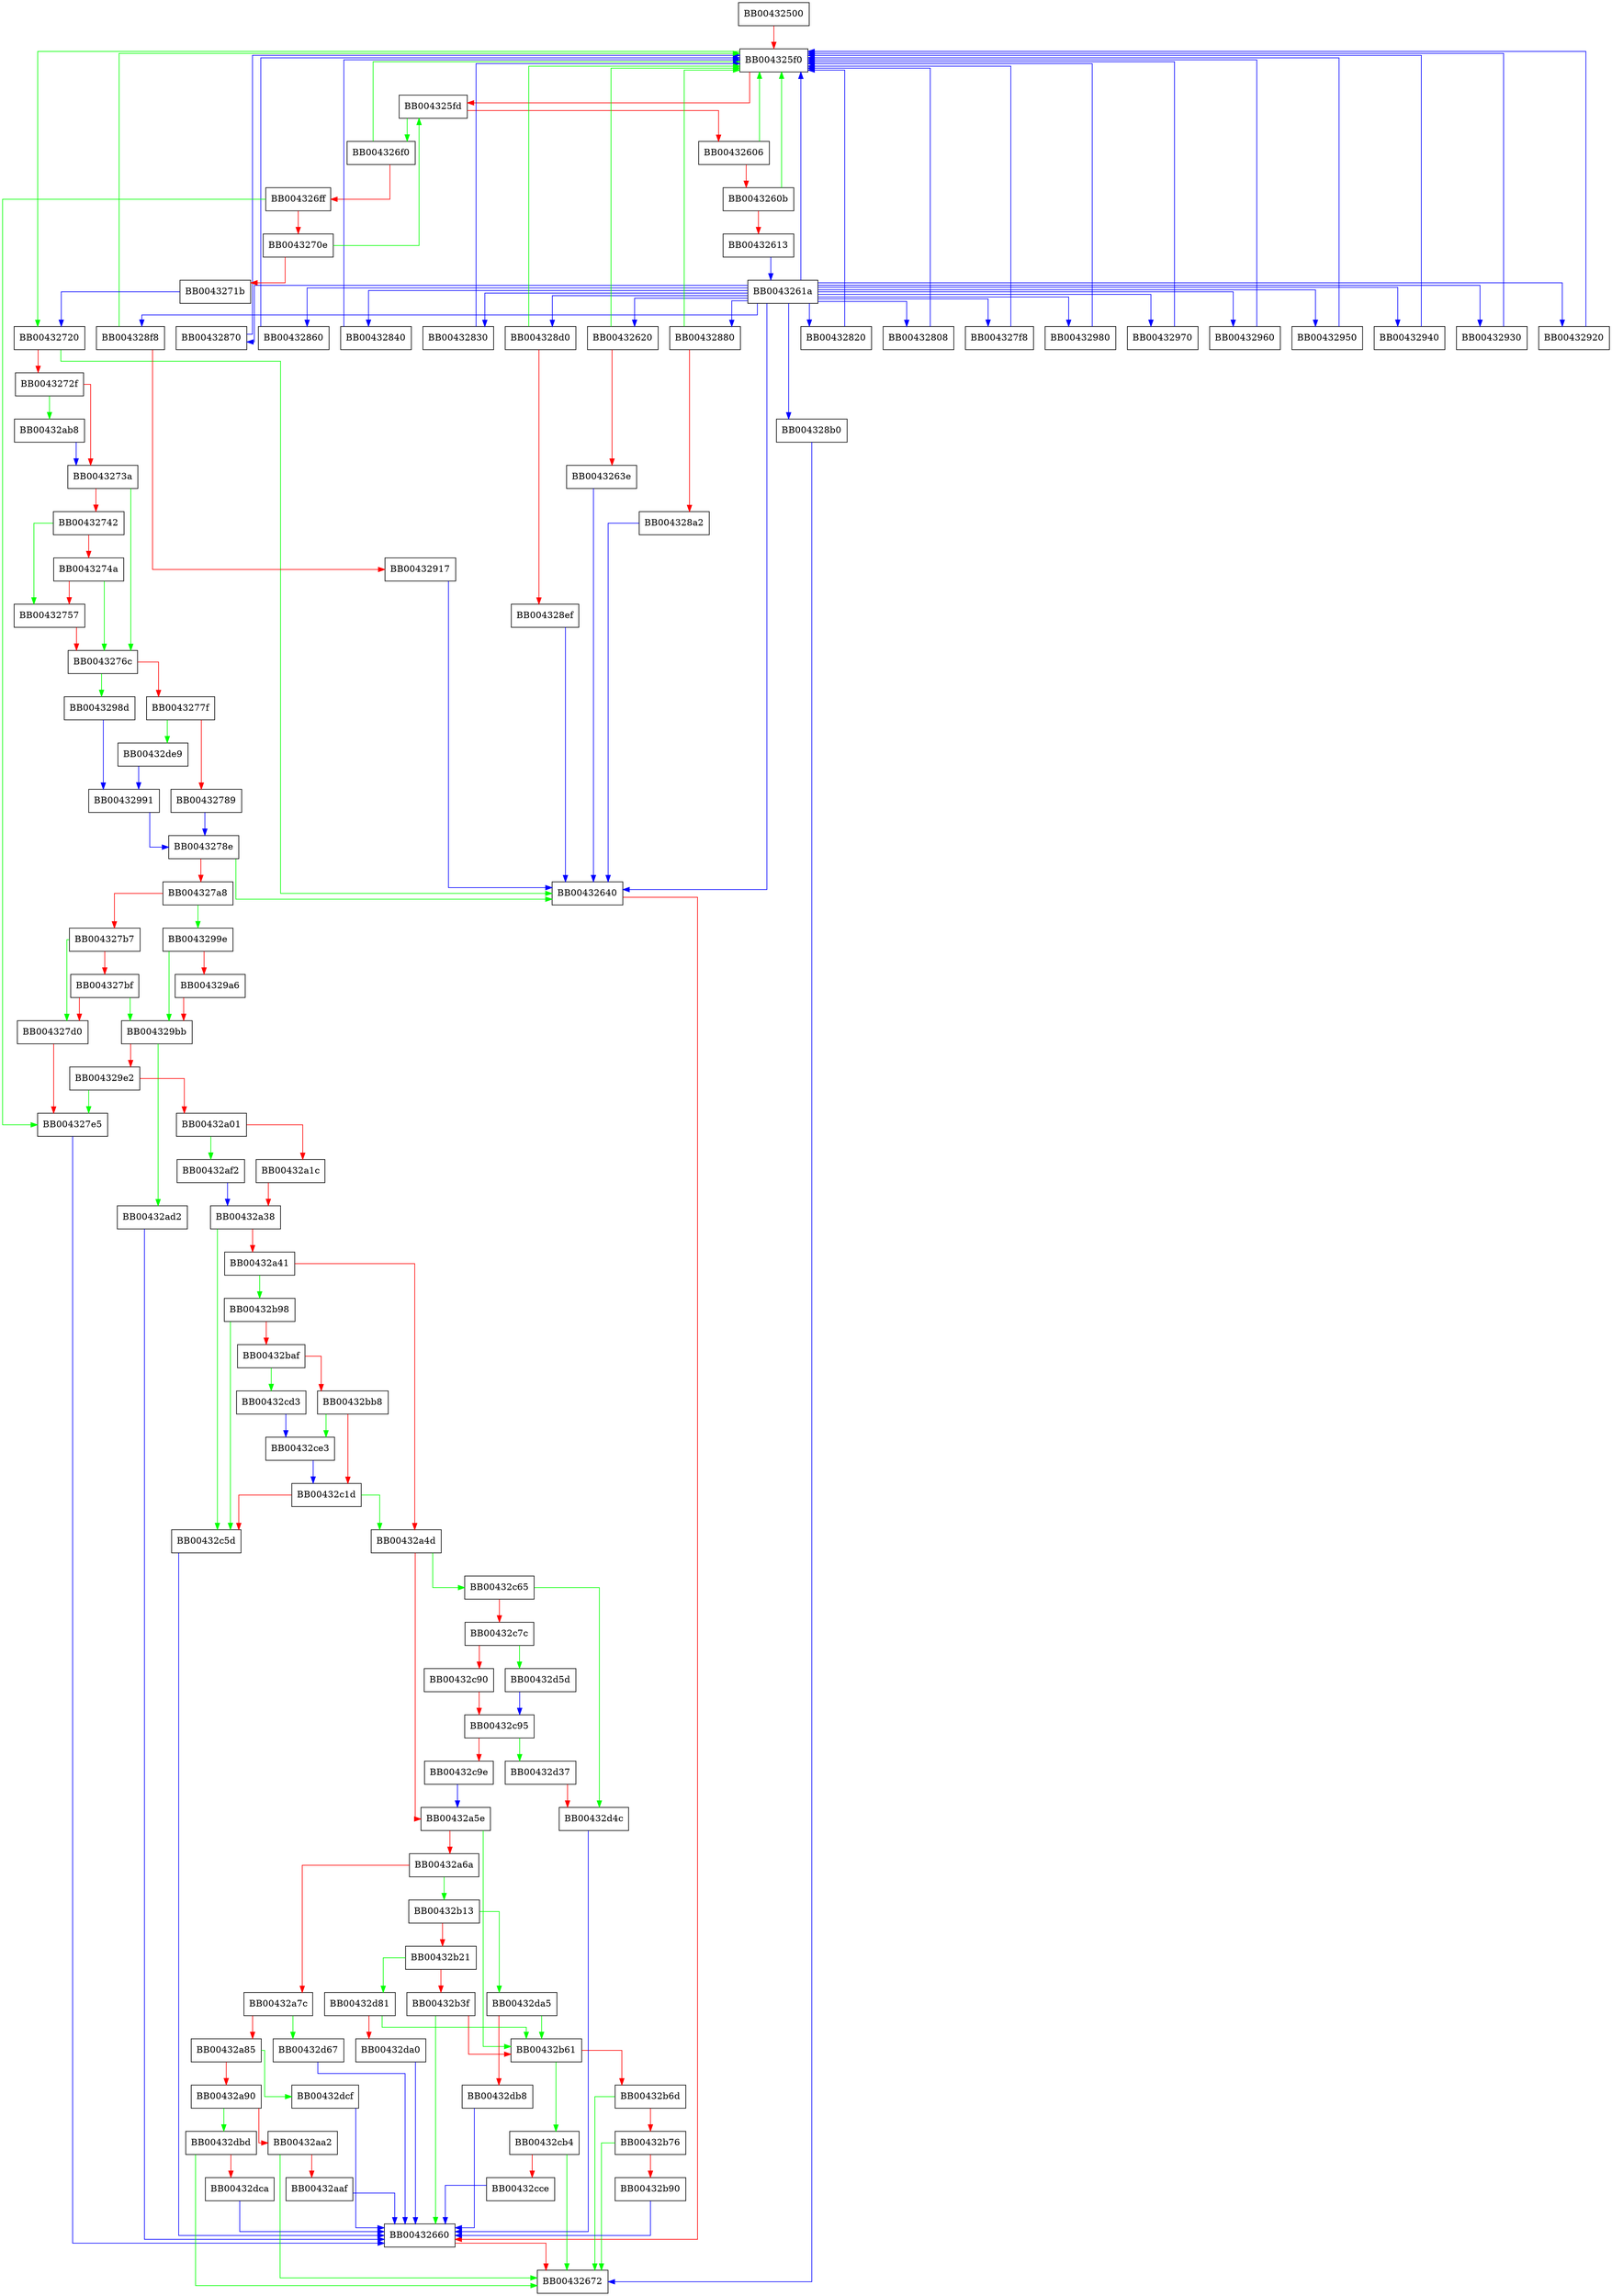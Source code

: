digraph pkey_main {
  node [shape="box"];
  graph [splines=ortho];
  BB00432500 -> BB004325f0 [color="red"];
  BB004325f0 -> BB00432720 [color="green"];
  BB004325f0 -> BB004325fd [color="red"];
  BB004325fd -> BB004326f0 [color="green"];
  BB004325fd -> BB00432606 [color="red"];
  BB00432606 -> BB004325f0 [color="green"];
  BB00432606 -> BB0043260b [color="red"];
  BB0043260b -> BB004325f0 [color="green"];
  BB0043260b -> BB00432613 [color="red"];
  BB00432613 -> BB0043261a [color="blue"];
  BB0043261a -> BB00432640 [color="blue"];
  BB0043261a -> BB004325f0 [color="blue"];
  BB0043261a -> BB004328b0 [color="blue"];
  BB0043261a -> BB00432620 [color="blue"];
  BB0043261a -> BB00432880 [color="blue"];
  BB0043261a -> BB00432870 [color="blue"];
  BB0043261a -> BB00432860 [color="blue"];
  BB0043261a -> BB00432840 [color="blue"];
  BB0043261a -> BB00432830 [color="blue"];
  BB0043261a -> BB00432820 [color="blue"];
  BB0043261a -> BB00432808 [color="blue"];
  BB0043261a -> BB004327f8 [color="blue"];
  BB0043261a -> BB00432980 [color="blue"];
  BB0043261a -> BB00432970 [color="blue"];
  BB0043261a -> BB00432960 [color="blue"];
  BB0043261a -> BB00432950 [color="blue"];
  BB0043261a -> BB00432940 [color="blue"];
  BB0043261a -> BB00432930 [color="blue"];
  BB0043261a -> BB00432920 [color="blue"];
  BB0043261a -> BB004328f8 [color="blue"];
  BB0043261a -> BB004328d0 [color="blue"];
  BB00432620 -> BB004325f0 [color="green"];
  BB00432620 -> BB0043263e [color="red"];
  BB0043263e -> BB00432640 [color="blue"];
  BB00432640 -> BB00432660 [color="red"];
  BB00432660 -> BB00432672 [color="red"];
  BB004326f0 -> BB004325f0 [color="green"];
  BB004326f0 -> BB004326ff [color="red"];
  BB004326ff -> BB004327e5 [color="green"];
  BB004326ff -> BB0043270e [color="red"];
  BB0043270e -> BB004325fd [color="green"];
  BB0043270e -> BB0043271b [color="red"];
  BB0043271b -> BB00432720 [color="blue"];
  BB00432720 -> BB00432640 [color="green"];
  BB00432720 -> BB0043272f [color="red"];
  BB0043272f -> BB00432ab8 [color="green"];
  BB0043272f -> BB0043273a [color="red"];
  BB0043273a -> BB0043276c [color="green"];
  BB0043273a -> BB00432742 [color="red"];
  BB00432742 -> BB00432757 [color="green"];
  BB00432742 -> BB0043274a [color="red"];
  BB0043274a -> BB0043276c [color="green"];
  BB0043274a -> BB00432757 [color="red"];
  BB00432757 -> BB0043276c [color="red"];
  BB0043276c -> BB0043298d [color="green"];
  BB0043276c -> BB0043277f [color="red"];
  BB0043277f -> BB00432de9 [color="green"];
  BB0043277f -> BB00432789 [color="red"];
  BB00432789 -> BB0043278e [color="blue"];
  BB0043278e -> BB00432640 [color="green"];
  BB0043278e -> BB004327a8 [color="red"];
  BB004327a8 -> BB0043299e [color="green"];
  BB004327a8 -> BB004327b7 [color="red"];
  BB004327b7 -> BB004327d0 [color="green"];
  BB004327b7 -> BB004327bf [color="red"];
  BB004327bf -> BB004329bb [color="green"];
  BB004327bf -> BB004327d0 [color="red"];
  BB004327d0 -> BB004327e5 [color="red"];
  BB004327e5 -> BB00432660 [color="blue"];
  BB004327f8 -> BB004325f0 [color="blue"];
  BB00432808 -> BB004325f0 [color="blue"];
  BB00432820 -> BB004325f0 [color="blue"];
  BB00432830 -> BB004325f0 [color="blue"];
  BB00432840 -> BB004325f0 [color="blue"];
  BB00432860 -> BB004325f0 [color="blue"];
  BB00432870 -> BB004325f0 [color="blue"];
  BB00432880 -> BB004325f0 [color="green"];
  BB00432880 -> BB004328a2 [color="red"];
  BB004328a2 -> BB00432640 [color="blue"];
  BB004328b0 -> BB00432672 [color="blue"];
  BB004328d0 -> BB004325f0 [color="green"];
  BB004328d0 -> BB004328ef [color="red"];
  BB004328ef -> BB00432640 [color="blue"];
  BB004328f8 -> BB004325f0 [color="green"];
  BB004328f8 -> BB00432917 [color="red"];
  BB00432917 -> BB00432640 [color="blue"];
  BB00432920 -> BB004325f0 [color="blue"];
  BB00432930 -> BB004325f0 [color="blue"];
  BB00432940 -> BB004325f0 [color="blue"];
  BB00432950 -> BB004325f0 [color="blue"];
  BB00432960 -> BB004325f0 [color="blue"];
  BB00432970 -> BB004325f0 [color="blue"];
  BB00432980 -> BB004325f0 [color="blue"];
  BB0043298d -> BB00432991 [color="blue"];
  BB00432991 -> BB0043278e [color="blue"];
  BB0043299e -> BB004329bb [color="green"];
  BB0043299e -> BB004329a6 [color="red"];
  BB004329a6 -> BB004329bb [color="red"];
  BB004329bb -> BB00432ad2 [color="green"];
  BB004329bb -> BB004329e2 [color="red"];
  BB004329e2 -> BB004327e5 [color="green"];
  BB004329e2 -> BB00432a01 [color="red"];
  BB00432a01 -> BB00432af2 [color="green"];
  BB00432a01 -> BB00432a1c [color="red"];
  BB00432a1c -> BB00432a38 [color="red"];
  BB00432a38 -> BB00432c5d [color="green"];
  BB00432a38 -> BB00432a41 [color="red"];
  BB00432a41 -> BB00432b98 [color="green"];
  BB00432a41 -> BB00432a4d [color="red"];
  BB00432a4d -> BB00432c65 [color="green"];
  BB00432a4d -> BB00432a5e [color="red"];
  BB00432a5e -> BB00432b61 [color="green"];
  BB00432a5e -> BB00432a6a [color="red"];
  BB00432a6a -> BB00432b13 [color="green"];
  BB00432a6a -> BB00432a7c [color="red"];
  BB00432a7c -> BB00432d67 [color="green"];
  BB00432a7c -> BB00432a85 [color="red"];
  BB00432a85 -> BB00432dcf [color="green"];
  BB00432a85 -> BB00432a90 [color="red"];
  BB00432a90 -> BB00432dbd [color="green"];
  BB00432a90 -> BB00432aa2 [color="red"];
  BB00432aa2 -> BB00432672 [color="green"];
  BB00432aa2 -> BB00432aaf [color="red"];
  BB00432aaf -> BB00432660 [color="blue"];
  BB00432ab8 -> BB0043273a [color="blue"];
  BB00432ad2 -> BB00432660 [color="blue"];
  BB00432af2 -> BB00432a38 [color="blue"];
  BB00432b13 -> BB00432da5 [color="green"];
  BB00432b13 -> BB00432b21 [color="red"];
  BB00432b21 -> BB00432d81 [color="green"];
  BB00432b21 -> BB00432b3f [color="red"];
  BB00432b3f -> BB00432660 [color="green"];
  BB00432b3f -> BB00432b61 [color="red"];
  BB00432b61 -> BB00432cb4 [color="green"];
  BB00432b61 -> BB00432b6d [color="red"];
  BB00432b6d -> BB00432672 [color="green"];
  BB00432b6d -> BB00432b76 [color="red"];
  BB00432b76 -> BB00432672 [color="green"];
  BB00432b76 -> BB00432b90 [color="red"];
  BB00432b90 -> BB00432660 [color="blue"];
  BB00432b98 -> BB00432c5d [color="green"];
  BB00432b98 -> BB00432baf [color="red"];
  BB00432baf -> BB00432cd3 [color="green"];
  BB00432baf -> BB00432bb8 [color="red"];
  BB00432bb8 -> BB00432ce3 [color="green"];
  BB00432bb8 -> BB00432c1d [color="red"];
  BB00432c1d -> BB00432a4d [color="green"];
  BB00432c1d -> BB00432c5d [color="red"];
  BB00432c5d -> BB00432660 [color="blue"];
  BB00432c65 -> BB00432d4c [color="green"];
  BB00432c65 -> BB00432c7c [color="red"];
  BB00432c7c -> BB00432d5d [color="green"];
  BB00432c7c -> BB00432c90 [color="red"];
  BB00432c90 -> BB00432c95 [color="red"];
  BB00432c95 -> BB00432d37 [color="green"];
  BB00432c95 -> BB00432c9e [color="red"];
  BB00432c9e -> BB00432a5e [color="blue"];
  BB00432cb4 -> BB00432672 [color="green"];
  BB00432cb4 -> BB00432cce [color="red"];
  BB00432cce -> BB00432660 [color="blue"];
  BB00432cd3 -> BB00432ce3 [color="blue"];
  BB00432ce3 -> BB00432c1d [color="blue"];
  BB00432d37 -> BB00432d4c [color="red"];
  BB00432d4c -> BB00432660 [color="blue"];
  BB00432d5d -> BB00432c95 [color="blue"];
  BB00432d67 -> BB00432660 [color="blue"];
  BB00432d81 -> BB00432b61 [color="green"];
  BB00432d81 -> BB00432da0 [color="red"];
  BB00432da0 -> BB00432660 [color="blue"];
  BB00432da5 -> BB00432b61 [color="green"];
  BB00432da5 -> BB00432db8 [color="red"];
  BB00432db8 -> BB00432660 [color="blue"];
  BB00432dbd -> BB00432672 [color="green"];
  BB00432dbd -> BB00432dca [color="red"];
  BB00432dca -> BB00432660 [color="blue"];
  BB00432dcf -> BB00432660 [color="blue"];
  BB00432de9 -> BB00432991 [color="blue"];
}